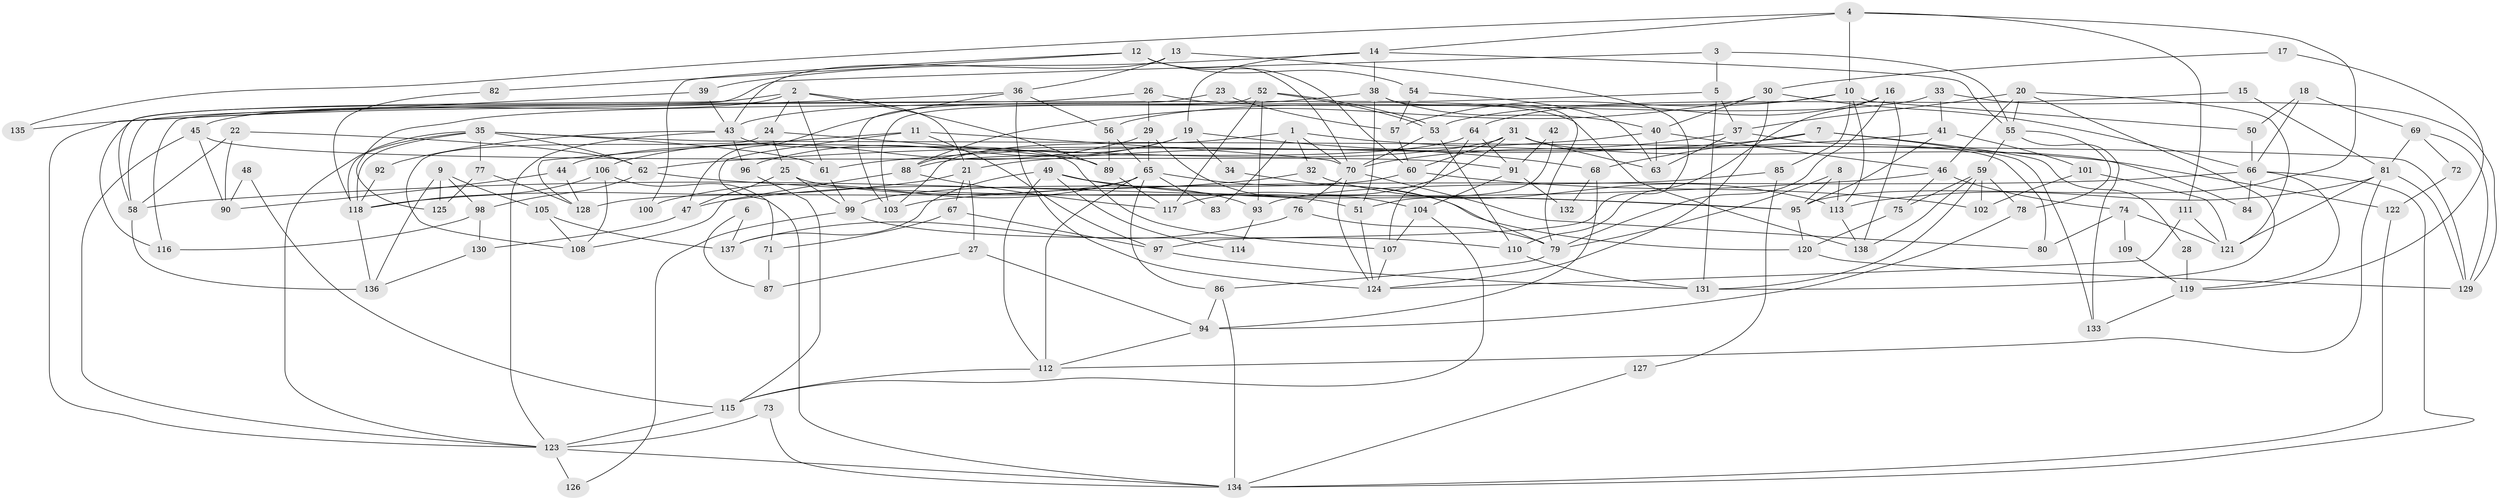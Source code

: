 // Generated by graph-tools (version 1.1) at 2025/11/02/27/25 16:11:18]
// undirected, 138 vertices, 276 edges
graph export_dot {
graph [start="1"]
  node [color=gray90,style=filled];
  1;
  2;
  3;
  4;
  5;
  6;
  7;
  8;
  9;
  10;
  11;
  12;
  13;
  14;
  15;
  16;
  17;
  18;
  19;
  20;
  21;
  22;
  23;
  24;
  25;
  26;
  27;
  28;
  29;
  30;
  31;
  32;
  33;
  34;
  35;
  36;
  37;
  38;
  39;
  40;
  41;
  42;
  43;
  44;
  45;
  46;
  47;
  48;
  49;
  50;
  51;
  52;
  53;
  54;
  55;
  56;
  57;
  58;
  59;
  60;
  61;
  62;
  63;
  64;
  65;
  66;
  67;
  68;
  69;
  70;
  71;
  72;
  73;
  74;
  75;
  76;
  77;
  78;
  79;
  80;
  81;
  82;
  83;
  84;
  85;
  86;
  87;
  88;
  89;
  90;
  91;
  92;
  93;
  94;
  95;
  96;
  97;
  98;
  99;
  100;
  101;
  102;
  103;
  104;
  105;
  106;
  107;
  108;
  109;
  110;
  111;
  112;
  113;
  114;
  115;
  116;
  117;
  118;
  119;
  120;
  121;
  122;
  123;
  124;
  125;
  126;
  127;
  128;
  129;
  130;
  131;
  132;
  133;
  134;
  135;
  136;
  137;
  138;
  1 -- 103;
  1 -- 70;
  1 -- 32;
  1 -- 83;
  1 -- 122;
  2 -- 24;
  2 -- 61;
  2 -- 21;
  2 -- 45;
  2 -- 89;
  2 -- 116;
  3 -- 55;
  3 -- 5;
  3 -- 58;
  4 -- 14;
  4 -- 111;
  4 -- 10;
  4 -- 95;
  4 -- 135;
  5 -- 37;
  5 -- 116;
  5 -- 131;
  6 -- 87;
  6 -- 137;
  7 -- 21;
  7 -- 68;
  7 -- 28;
  7 -- 133;
  8 -- 95;
  8 -- 113;
  8 -- 79;
  9 -- 98;
  9 -- 136;
  9 -- 105;
  9 -- 125;
  10 -- 125;
  10 -- 50;
  10 -- 57;
  10 -- 85;
  10 -- 113;
  11 -- 70;
  11 -- 97;
  11 -- 71;
  11 -- 128;
  12 -- 60;
  12 -- 70;
  12 -- 54;
  12 -- 82;
  12 -- 100;
  13 -- 36;
  13 -- 43;
  13 -- 97;
  14 -- 55;
  14 -- 39;
  14 -- 19;
  14 -- 38;
  15 -- 53;
  15 -- 81;
  16 -- 138;
  16 -- 110;
  16 -- 64;
  16 -- 79;
  17 -- 119;
  17 -- 30;
  18 -- 69;
  18 -- 50;
  18 -- 66;
  19 -- 96;
  19 -- 34;
  19 -- 68;
  19 -- 88;
  20 -- 121;
  20 -- 131;
  20 -- 37;
  20 -- 46;
  20 -- 55;
  21 -- 118;
  21 -- 27;
  21 -- 67;
  22 -- 58;
  22 -- 62;
  22 -- 90;
  23 -- 57;
  23 -- 103;
  24 -- 89;
  24 -- 25;
  24 -- 108;
  25 -- 51;
  25 -- 99;
  25 -- 47;
  26 -- 29;
  26 -- 58;
  26 -- 138;
  27 -- 94;
  27 -- 87;
  28 -- 119;
  29 -- 65;
  29 -- 106;
  29 -- 104;
  30 -- 88;
  30 -- 40;
  30 -- 66;
  30 -- 124;
  31 -- 60;
  31 -- 63;
  31 -- 44;
  31 -- 84;
  31 -- 117;
  32 -- 47;
  32 -- 113;
  33 -- 41;
  33 -- 129;
  33 -- 56;
  34 -- 79;
  35 -- 123;
  35 -- 118;
  35 -- 118;
  35 -- 61;
  35 -- 62;
  35 -- 77;
  35 -- 129;
  36 -- 124;
  36 -- 56;
  36 -- 47;
  36 -- 135;
  37 -- 70;
  37 -- 63;
  37 -- 80;
  38 -- 79;
  38 -- 40;
  38 -- 43;
  38 -- 51;
  39 -- 43;
  39 -- 123;
  40 -- 63;
  40 -- 46;
  40 -- 61;
  41 -- 62;
  41 -- 95;
  41 -- 101;
  42 -- 91;
  42 -- 51;
  43 -- 123;
  43 -- 92;
  43 -- 96;
  43 -- 107;
  44 -- 90;
  44 -- 128;
  45 -- 91;
  45 -- 90;
  45 -- 123;
  46 -- 58;
  46 -- 74;
  46 -- 75;
  47 -- 130;
  48 -- 90;
  48 -- 115;
  49 -- 95;
  49 -- 112;
  49 -- 93;
  49 -- 114;
  49 -- 137;
  50 -- 66;
  51 -- 124;
  52 -- 117;
  52 -- 53;
  52 -- 53;
  52 -- 93;
  52 -- 103;
  53 -- 70;
  53 -- 110;
  54 -- 57;
  54 -- 63;
  55 -- 59;
  55 -- 78;
  55 -- 133;
  56 -- 65;
  56 -- 89;
  57 -- 60;
  58 -- 136;
  59 -- 75;
  59 -- 138;
  59 -- 78;
  59 -- 102;
  59 -- 131;
  60 -- 102;
  60 -- 99;
  61 -- 99;
  62 -- 95;
  62 -- 98;
  64 -- 88;
  64 -- 91;
  64 -- 107;
  65 -- 128;
  65 -- 112;
  65 -- 83;
  65 -- 86;
  65 -- 100;
  65 -- 120;
  66 -- 84;
  66 -- 103;
  66 -- 119;
  66 -- 134;
  67 -- 97;
  67 -- 71;
  68 -- 94;
  68 -- 132;
  69 -- 129;
  69 -- 81;
  69 -- 72;
  70 -- 76;
  70 -- 124;
  70 -- 80;
  71 -- 87;
  72 -- 122;
  73 -- 134;
  73 -- 123;
  74 -- 80;
  74 -- 109;
  74 -- 121;
  75 -- 120;
  76 -- 79;
  76 -- 137;
  77 -- 128;
  77 -- 125;
  78 -- 94;
  79 -- 86;
  81 -- 112;
  81 -- 113;
  81 -- 121;
  81 -- 129;
  82 -- 118;
  85 -- 93;
  85 -- 127;
  86 -- 94;
  86 -- 134;
  88 -- 117;
  88 -- 108;
  89 -- 117;
  91 -- 104;
  91 -- 132;
  92 -- 118;
  93 -- 114;
  94 -- 112;
  95 -- 120;
  96 -- 115;
  97 -- 131;
  98 -- 130;
  98 -- 116;
  99 -- 110;
  99 -- 126;
  101 -- 121;
  101 -- 102;
  104 -- 107;
  104 -- 115;
  105 -- 108;
  105 -- 137;
  106 -- 108;
  106 -- 134;
  106 -- 118;
  107 -- 124;
  109 -- 119;
  110 -- 131;
  111 -- 124;
  111 -- 121;
  112 -- 115;
  113 -- 138;
  115 -- 123;
  118 -- 136;
  119 -- 133;
  120 -- 129;
  122 -- 134;
  123 -- 134;
  123 -- 126;
  127 -- 134;
  130 -- 136;
}
